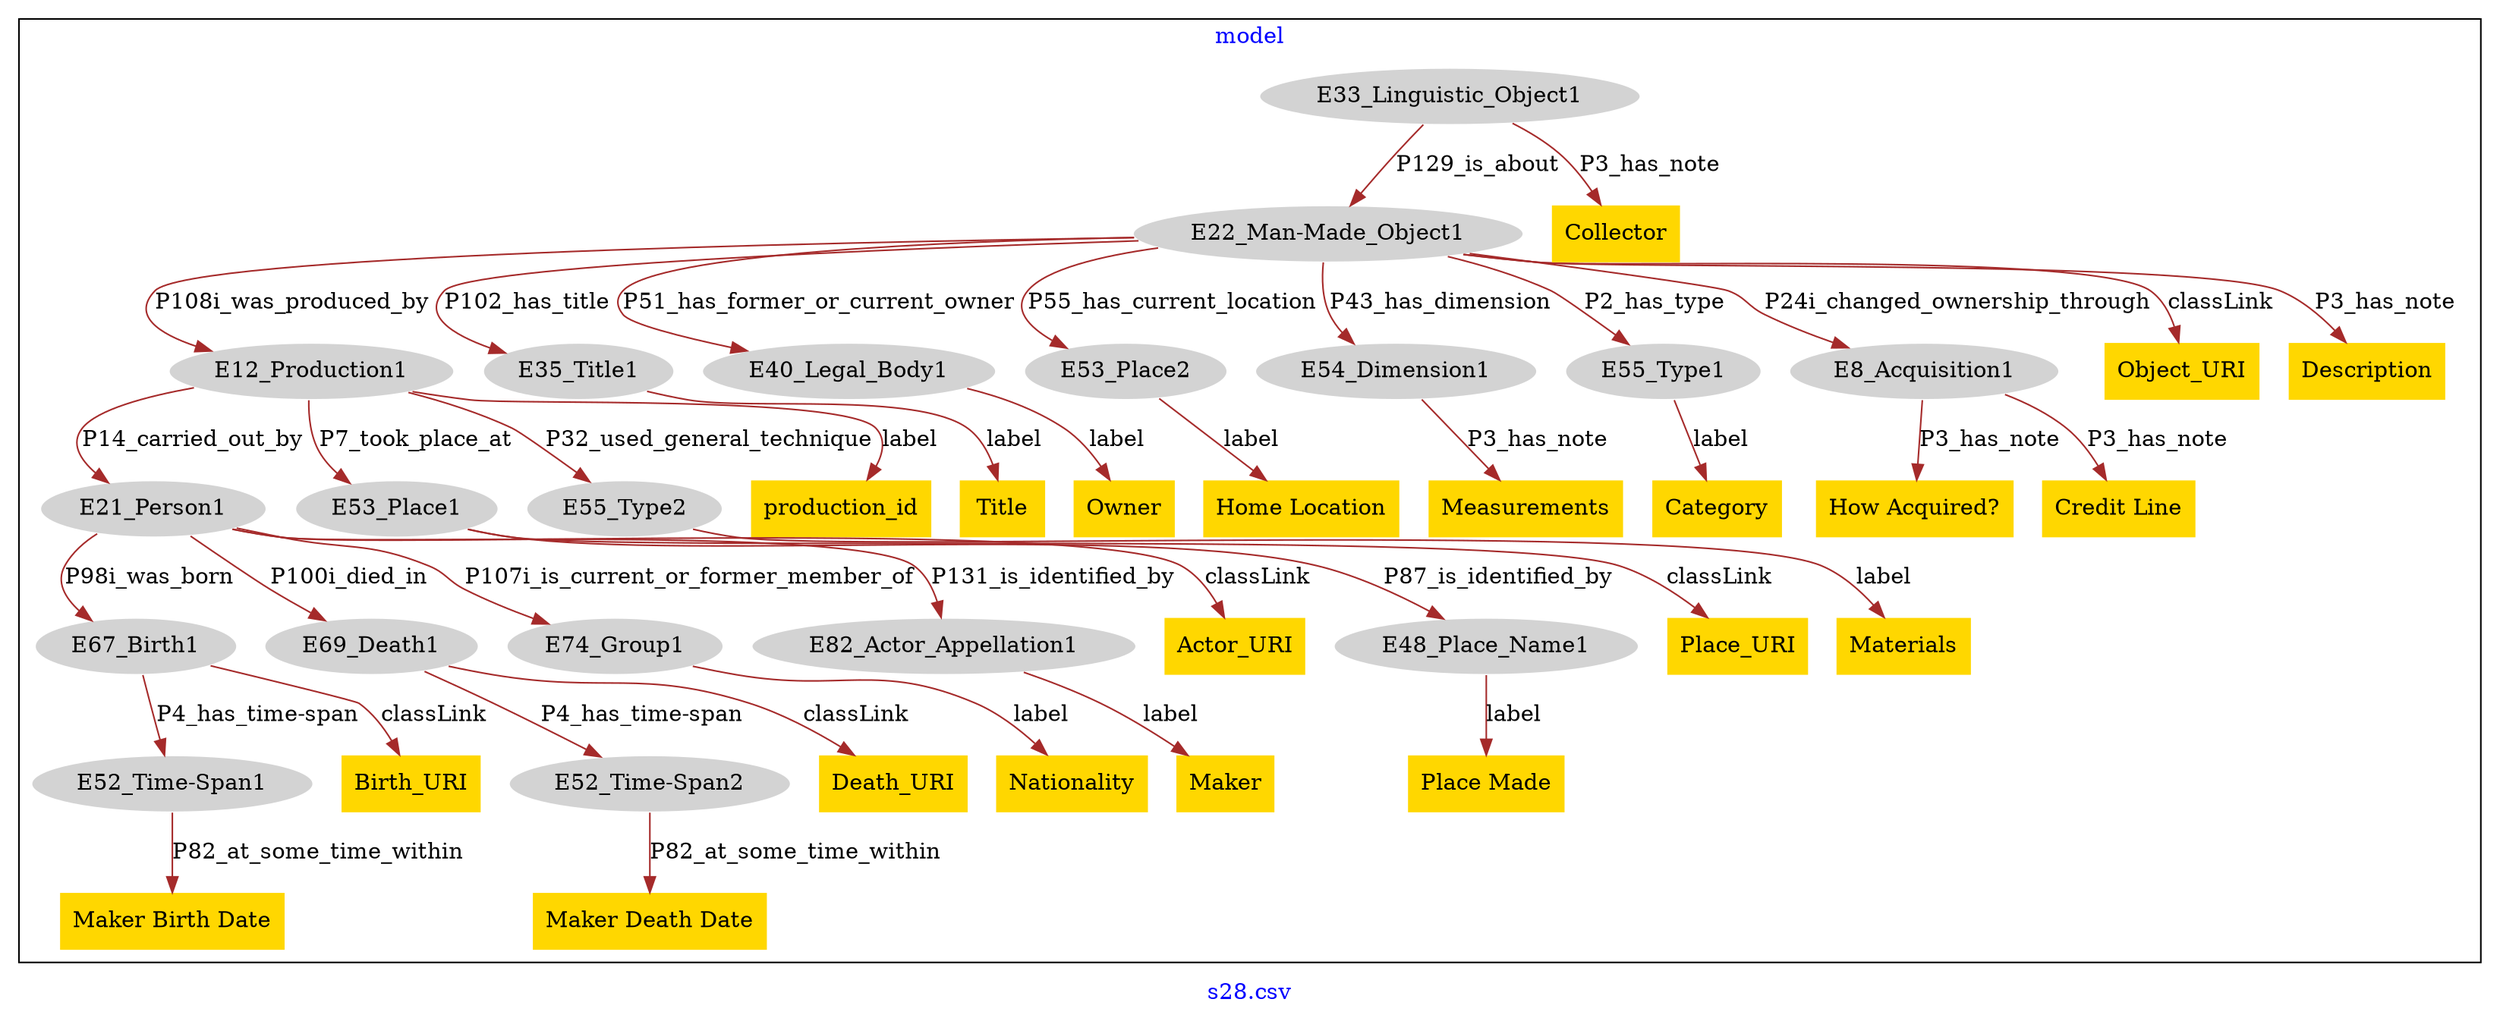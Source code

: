 digraph n0 {
fontcolor="blue"
remincross="true"
label="s28.csv"
subgraph cluster {
label="model"
n2[style="filled",color="white",fillcolor="lightgray",label="E12_Production1"];
n3[style="filled",color="white",fillcolor="lightgray",label="E21_Person1"];
n4[style="filled",color="white",fillcolor="lightgray",label="E53_Place1"];
n5[style="filled",color="white",fillcolor="lightgray",label="E55_Type2"];
n6[style="filled",color="white",fillcolor="lightgray",label="E67_Birth1"];
n7[style="filled",color="white",fillcolor="lightgray",label="E69_Death1"];
n8[style="filled",color="white",fillcolor="lightgray",label="E74_Group1"];
n9[style="filled",color="white",fillcolor="lightgray",label="E82_Actor_Appellation1"];
n10[style="filled",color="white",fillcolor="lightgray",label="E22_Man-Made_Object1"];
n11[style="filled",color="white",fillcolor="lightgray",label="E35_Title1"];
n12[style="filled",color="white",fillcolor="lightgray",label="E40_Legal_Body1"];
n13[style="filled",color="white",fillcolor="lightgray",label="E53_Place2"];
n14[style="filled",color="white",fillcolor="lightgray",label="E54_Dimension1"];
n15[style="filled",color="white",fillcolor="lightgray",label="E55_Type1"];
n16[style="filled",color="white",fillcolor="lightgray",label="E8_Acquisition1"];
n17[style="filled",color="white",fillcolor="lightgray",label="E33_Linguistic_Object1"];
n18[style="filled",color="white",fillcolor="lightgray",label="E48_Place_Name1"];
n19[style="filled",color="white",fillcolor="lightgray",label="E52_Time-Span1"];
n20[style="filled",color="white",fillcolor="lightgray",label="E52_Time-Span2"];
n21[shape="plaintext",style="filled",fillcolor="gold",label="Maker Birth Date"];
n22[shape="plaintext",style="filled",fillcolor="gold",label="How Acquired?"];
n23[shape="plaintext",style="filled",fillcolor="gold",label="Place_URI"];
n24[shape="plaintext",style="filled",fillcolor="gold",label="Maker Death Date"];
n25[shape="plaintext",style="filled",fillcolor="gold",label="production_id"];
n26[shape="plaintext",style="filled",fillcolor="gold",label="Title"];
n27[shape="plaintext",style="filled",fillcolor="gold",label="Credit Line"];
n28[shape="plaintext",style="filled",fillcolor="gold",label="Maker"];
n29[shape="plaintext",style="filled",fillcolor="gold",label="Home Location"];
n30[shape="plaintext",style="filled",fillcolor="gold",label="Actor_URI"];
n31[shape="plaintext",style="filled",fillcolor="gold",label="Object_URI"];
n32[shape="plaintext",style="filled",fillcolor="gold",label="Measurements"];
n33[shape="plaintext",style="filled",fillcolor="gold",label="Category"];
n34[shape="plaintext",style="filled",fillcolor="gold",label="Description"];
n35[shape="plaintext",style="filled",fillcolor="gold",label="Place Made"];
n36[shape="plaintext",style="filled",fillcolor="gold",label="Materials"];
n37[shape="plaintext",style="filled",fillcolor="gold",label="Death_URI"];
n38[shape="plaintext",style="filled",fillcolor="gold",label="Owner"];
n39[shape="plaintext",style="filled",fillcolor="gold",label="Nationality"];
n40[shape="plaintext",style="filled",fillcolor="gold",label="Collector"];
n41[shape="plaintext",style="filled",fillcolor="gold",label="Birth_URI"];
}
n2 -> n3[color="brown",fontcolor="black",label="P14_carried_out_by"]
n2 -> n4[color="brown",fontcolor="black",label="P7_took_place_at"]
n2 -> n5[color="brown",fontcolor="black",label="P32_used_general_technique"]
n3 -> n6[color="brown",fontcolor="black",label="P98i_was_born"]
n3 -> n7[color="brown",fontcolor="black",label="P100i_died_in"]
n3 -> n8[color="brown",fontcolor="black",label="P107i_is_current_or_former_member_of"]
n3 -> n9[color="brown",fontcolor="black",label="P131_is_identified_by"]
n10 -> n2[color="brown",fontcolor="black",label="P108i_was_produced_by"]
n10 -> n11[color="brown",fontcolor="black",label="P102_has_title"]
n10 -> n12[color="brown",fontcolor="black",label="P51_has_former_or_current_owner"]
n10 -> n13[color="brown",fontcolor="black",label="P55_has_current_location"]
n10 -> n14[color="brown",fontcolor="black",label="P43_has_dimension"]
n10 -> n15[color="brown",fontcolor="black",label="P2_has_type"]
n10 -> n16[color="brown",fontcolor="black",label="P24i_changed_ownership_through"]
n17 -> n10[color="brown",fontcolor="black",label="P129_is_about"]
n4 -> n18[color="brown",fontcolor="black",label="P87_is_identified_by"]
n6 -> n19[color="brown",fontcolor="black",label="P4_has_time-span"]
n7 -> n20[color="brown",fontcolor="black",label="P4_has_time-span"]
n19 -> n21[color="brown",fontcolor="black",label="P82_at_some_time_within"]
n16 -> n22[color="brown",fontcolor="black",label="P3_has_note"]
n4 -> n23[color="brown",fontcolor="black",label="classLink"]
n20 -> n24[color="brown",fontcolor="black",label="P82_at_some_time_within"]
n2 -> n25[color="brown",fontcolor="black",label="label"]
n11 -> n26[color="brown",fontcolor="black",label="label"]
n16 -> n27[color="brown",fontcolor="black",label="P3_has_note"]
n9 -> n28[color="brown",fontcolor="black",label="label"]
n13 -> n29[color="brown",fontcolor="black",label="label"]
n3 -> n30[color="brown",fontcolor="black",label="classLink"]
n10 -> n31[color="brown",fontcolor="black",label="classLink"]
n14 -> n32[color="brown",fontcolor="black",label="P3_has_note"]
n15 -> n33[color="brown",fontcolor="black",label="label"]
n10 -> n34[color="brown",fontcolor="black",label="P3_has_note"]
n18 -> n35[color="brown",fontcolor="black",label="label"]
n5 -> n36[color="brown",fontcolor="black",label="label"]
n7 -> n37[color="brown",fontcolor="black",label="classLink"]
n12 -> n38[color="brown",fontcolor="black",label="label"]
n8 -> n39[color="brown",fontcolor="black",label="label"]
n17 -> n40[color="brown",fontcolor="black",label="P3_has_note"]
n6 -> n41[color="brown",fontcolor="black",label="classLink"]
}
